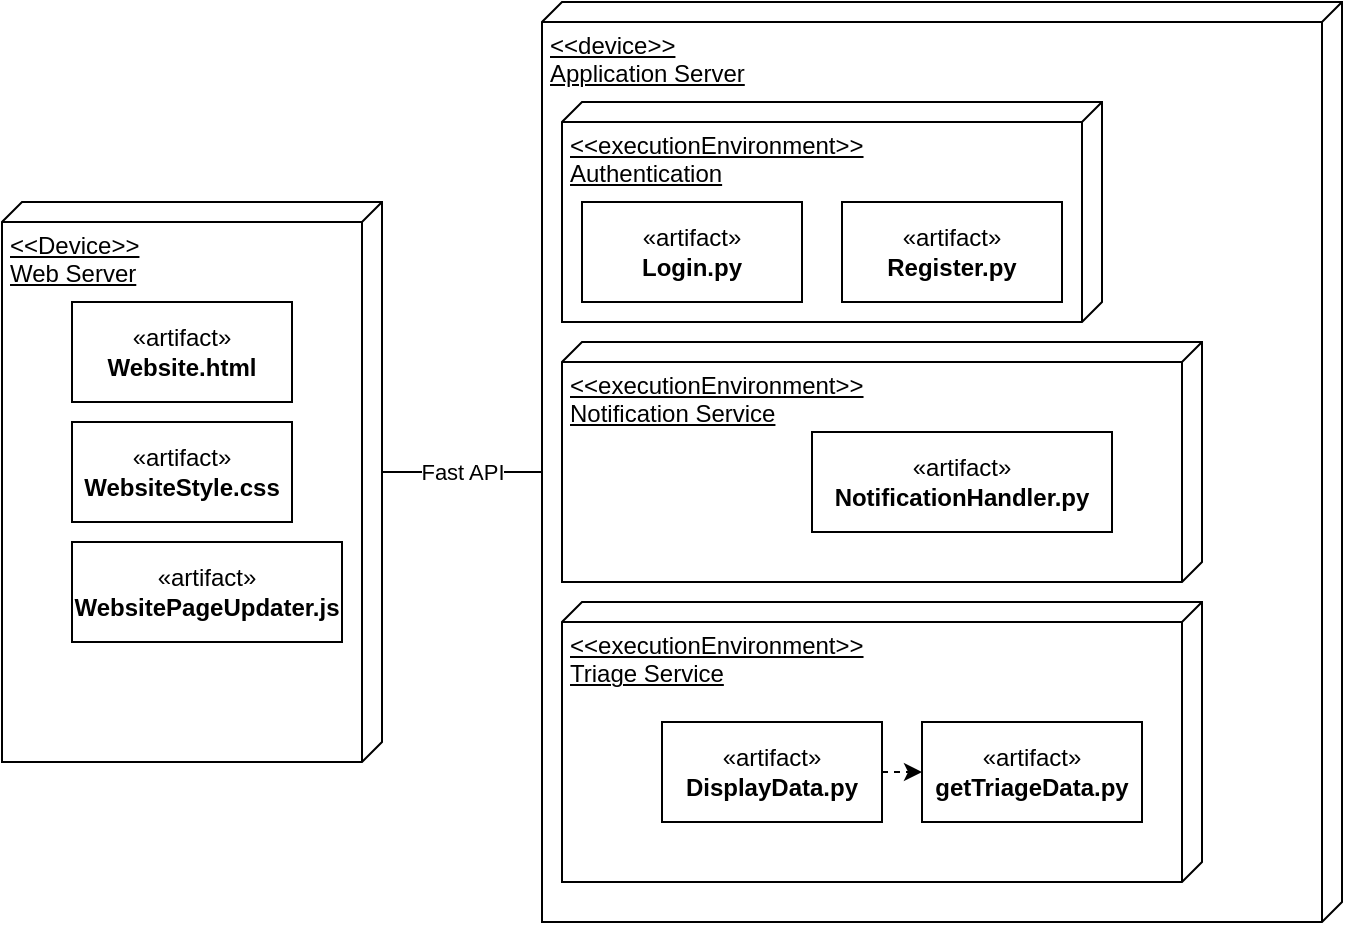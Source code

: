 <mxfile version="22.0.4" type="github">
  <diagram name="Page-1" id="c4acf3e9-155e-7222-9cf6-157b1a14988f">
    <mxGraphModel dx="746" dy="459" grid="1" gridSize="10" guides="1" tooltips="1" connect="1" arrows="1" fold="1" page="1" pageScale="1" pageWidth="850" pageHeight="1100" background="none" math="0" shadow="0">
      <root>
        <mxCell id="0" />
        <mxCell id="1" parent="0" />
        <mxCell id="4m9tjicO3Grch9T9ZGGS-13" value="&lt;div&gt;&amp;lt;&amp;lt;device&amp;gt;&amp;gt;&lt;/div&gt;&lt;div&gt;Application Server&lt;/div&gt;&lt;div&gt;&lt;br&gt;&lt;/div&gt;" style="verticalAlign=top;align=left;spacingTop=8;spacingLeft=2;spacingRight=12;shape=cube;size=10;direction=south;fontStyle=4;html=1;whiteSpace=wrap;" parent="1" vertex="1">
          <mxGeometry x="290" y="20" width="400" height="460" as="geometry" />
        </mxCell>
        <mxCell id="4m9tjicO3Grch9T9ZGGS-18" value="&lt;div&gt;&amp;lt;&amp;lt;executionEnvironment&amp;gt;&amp;gt;&lt;/div&gt;&lt;div&gt;Authentication&lt;/div&gt;" style="verticalAlign=top;align=left;spacingTop=8;spacingLeft=2;spacingRight=12;shape=cube;size=10;direction=south;fontStyle=4;html=1;whiteSpace=wrap;" parent="1" vertex="1">
          <mxGeometry x="300" y="70" width="270" height="110" as="geometry" />
        </mxCell>
        <mxCell id="4m9tjicO3Grch9T9ZGGS-19" value="«artifact»&lt;br&gt;&lt;b&gt;Login.py&lt;br&gt;&lt;/b&gt;" style="html=1;whiteSpace=wrap;" parent="1" vertex="1">
          <mxGeometry x="310" y="120" width="110" height="50" as="geometry" />
        </mxCell>
        <mxCell id="4m9tjicO3Grch9T9ZGGS-20" value="«artifact»&lt;br&gt;&lt;b&gt;Register.py&lt;/b&gt;" style="html=1;whiteSpace=wrap;" parent="1" vertex="1">
          <mxGeometry x="440" y="120" width="110" height="50" as="geometry" />
        </mxCell>
        <mxCell id="4m9tjicO3Grch9T9ZGGS-22" value="&lt;div&gt;&amp;lt;&amp;lt;executionEnvironment&amp;gt;&amp;gt;&lt;/div&gt;&lt;div&gt;Notification Service&lt;br&gt;&lt;/div&gt;" style="verticalAlign=top;align=left;spacingTop=8;spacingLeft=2;spacingRight=12;shape=cube;size=10;direction=south;fontStyle=4;html=1;whiteSpace=wrap;" parent="1" vertex="1">
          <mxGeometry x="300" y="190" width="320" height="120" as="geometry" />
        </mxCell>
        <mxCell id="4m9tjicO3Grch9T9ZGGS-23" value="«artifact»&lt;br&gt;&lt;b&gt;NotificationHandler.py&lt;/b&gt;" style="html=1;whiteSpace=wrap;" parent="1" vertex="1">
          <mxGeometry x="425" y="235" width="150" height="50" as="geometry" />
        </mxCell>
        <mxCell id="4m9tjicO3Grch9T9ZGGS-25" value="&lt;div&gt;&amp;lt;&amp;lt;executionEnvironment&amp;gt;&amp;gt;&lt;/div&gt;&lt;div&gt;Triage Service&lt;br&gt;&lt;/div&gt;" style="verticalAlign=top;align=left;spacingTop=8;spacingLeft=2;spacingRight=12;shape=cube;size=10;direction=south;fontStyle=4;html=1;whiteSpace=wrap;" parent="1" vertex="1">
          <mxGeometry x="300" y="320" width="320" height="140" as="geometry" />
        </mxCell>
        <mxCell id="4m9tjicO3Grch9T9ZGGS-30" value="«artifact»&lt;br&gt;&lt;b&gt;getTriageData.py&lt;/b&gt;" style="html=1;whiteSpace=wrap;" parent="1" vertex="1">
          <mxGeometry x="480" y="380" width="110" height="50" as="geometry" />
        </mxCell>
        <mxCell id="4m9tjicO3Grch9T9ZGGS-31" value="«artifact»&lt;br&gt;&lt;b&gt;DisplayData.py&lt;/b&gt;" style="html=1;whiteSpace=wrap;" parent="1" vertex="1">
          <mxGeometry x="350" y="380" width="110" height="50" as="geometry" />
        </mxCell>
        <mxCell id="UEBHQQYHRw-75EYxOyBH-4" value="" style="endArrow=none;html=1;rounded=0;exitX=0;exitY=0;exitDx=135;exitDy=0;exitPerimeter=0;entryX=0;entryY=0;entryDx=235;entryDy=400;entryPerimeter=0;" parent="1" source="4m9tjicO3Grch9T9ZGGS-7" target="4m9tjicO3Grch9T9ZGGS-13" edge="1">
          <mxGeometry width="50" height="50" relative="1" as="geometry">
            <mxPoint x="300" y="330" as="sourcePoint" />
            <mxPoint x="350" y="280" as="targetPoint" />
          </mxGeometry>
        </mxCell>
        <mxCell id="UEBHQQYHRw-75EYxOyBH-7" value="Fast API" style="edgeLabel;html=1;align=center;verticalAlign=middle;resizable=0;points=[];" parent="UEBHQQYHRw-75EYxOyBH-4" vertex="1" connectable="0">
          <mxGeometry x="-0.275" y="2" relative="1" as="geometry">
            <mxPoint x="11" y="2" as="offset" />
          </mxGeometry>
        </mxCell>
        <mxCell id="4m9tjicO3Grch9T9ZGGS-7" value="&lt;div&gt;&amp;lt;&amp;lt;Device&amp;gt;&amp;gt;&lt;/div&gt;&lt;div&gt;Web Server&lt;br&gt;&lt;/div&gt;" style="verticalAlign=top;align=left;spacingTop=8;spacingLeft=2;spacingRight=12;shape=cube;size=10;direction=south;fontStyle=4;html=1;whiteSpace=wrap;" parent="1" vertex="1">
          <mxGeometry x="20" y="120" width="190" height="280" as="geometry" />
        </mxCell>
        <mxCell id="4m9tjicO3Grch9T9ZGGS-8" value="«artifact»&lt;br&gt;&lt;b&gt;Website.html&lt;br&gt;&lt;/b&gt;" style="html=1;whiteSpace=wrap;" parent="1" vertex="1">
          <mxGeometry x="55" y="170" width="110" height="50" as="geometry" />
        </mxCell>
        <mxCell id="UEBHQQYHRw-75EYxOyBH-1" value="«artifact»&lt;br&gt;&lt;b&gt;WebsiteStyle.css&lt;br&gt;&lt;/b&gt;" style="html=1;whiteSpace=wrap;" parent="1" vertex="1">
          <mxGeometry x="55" y="230" width="110" height="50" as="geometry" />
        </mxCell>
        <mxCell id="UEBHQQYHRw-75EYxOyBH-2" value="«artifact»&lt;br&gt;&lt;b&gt;WebsitePageUpdater.js&lt;br&gt;&lt;/b&gt;" style="html=1;whiteSpace=wrap;" parent="1" vertex="1">
          <mxGeometry x="55" y="290" width="135" height="50" as="geometry" />
        </mxCell>
        <mxCell id="UEBHQQYHRw-75EYxOyBH-6" value="" style="endArrow=classic;html=1;rounded=0;entryX=0;entryY=0.5;entryDx=0;entryDy=0;exitX=1;exitY=0.5;exitDx=0;exitDy=0;dashed=1;" parent="1" source="4m9tjicO3Grch9T9ZGGS-31" target="4m9tjicO3Grch9T9ZGGS-30" edge="1">
          <mxGeometry width="50" height="50" relative="1" as="geometry">
            <mxPoint x="300" y="460" as="sourcePoint" />
            <mxPoint x="350" y="410" as="targetPoint" />
          </mxGeometry>
        </mxCell>
      </root>
    </mxGraphModel>
  </diagram>
</mxfile>
